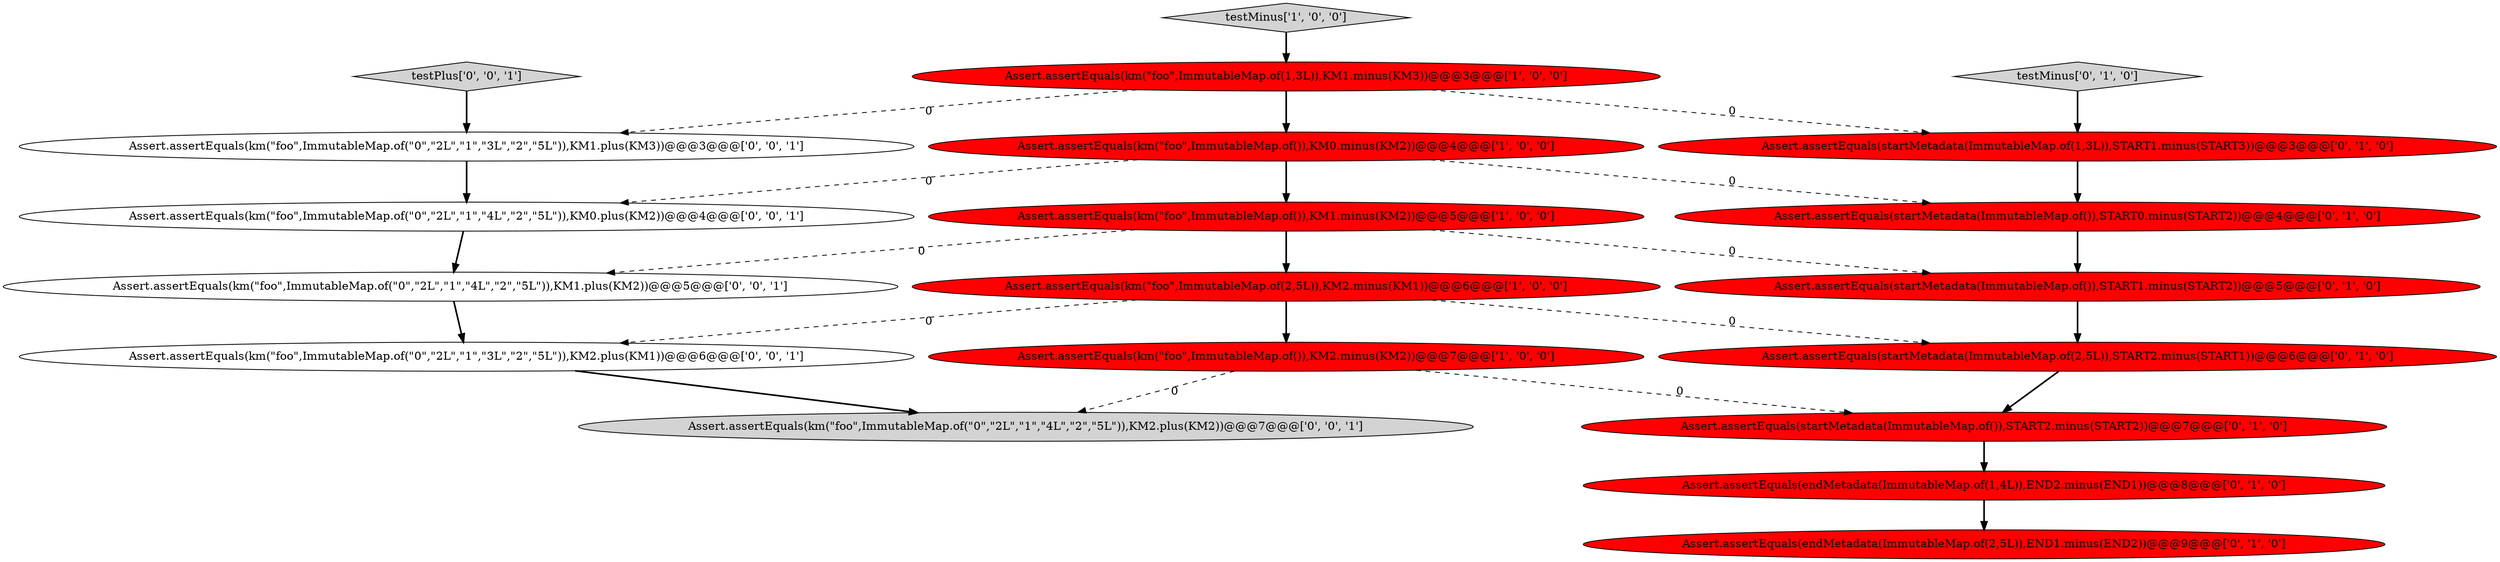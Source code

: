 digraph {
18 [style = filled, label = "Assert.assertEquals(km(\"foo\",ImmutableMap.of(\"0\",\"2L\",\"1\",\"4L\",\"2\",\"5L\")),KM0.plus(KM2))@@@4@@@['0', '0', '1']", fillcolor = white, shape = ellipse image = "AAA0AAABBB3BBB"];
17 [style = filled, label = "testPlus['0', '0', '1']", fillcolor = lightgray, shape = diamond image = "AAA0AAABBB3BBB"];
4 [style = filled, label = "testMinus['1', '0', '0']", fillcolor = lightgray, shape = diamond image = "AAA0AAABBB1BBB"];
7 [style = filled, label = "testMinus['0', '1', '0']", fillcolor = lightgray, shape = diamond image = "AAA0AAABBB2BBB"];
1 [style = filled, label = "Assert.assertEquals(km(\"foo\",ImmutableMap.of()),KM0.minus(KM2))@@@4@@@['1', '0', '0']", fillcolor = red, shape = ellipse image = "AAA1AAABBB1BBB"];
10 [style = filled, label = "Assert.assertEquals(startMetadata(ImmutableMap.of()),START2.minus(START2))@@@7@@@['0', '1', '0']", fillcolor = red, shape = ellipse image = "AAA1AAABBB2BBB"];
11 [style = filled, label = "Assert.assertEquals(endMetadata(ImmutableMap.of(2,5L)),END1.minus(END2))@@@9@@@['0', '1', '0']", fillcolor = red, shape = ellipse image = "AAA1AAABBB2BBB"];
8 [style = filled, label = "Assert.assertEquals(startMetadata(ImmutableMap.of(2,5L)),START2.minus(START1))@@@6@@@['0', '1', '0']", fillcolor = red, shape = ellipse image = "AAA1AAABBB2BBB"];
16 [style = filled, label = "Assert.assertEquals(km(\"foo\",ImmutableMap.of(\"0\",\"2L\",\"1\",\"4L\",\"2\",\"5L\")),KM2.plus(KM2))@@@7@@@['0', '0', '1']", fillcolor = lightgray, shape = ellipse image = "AAA0AAABBB3BBB"];
19 [style = filled, label = "Assert.assertEquals(km(\"foo\",ImmutableMap.of(\"0\",\"2L\",\"1\",\"4L\",\"2\",\"5L\")),KM1.plus(KM2))@@@5@@@['0', '0', '1']", fillcolor = white, shape = ellipse image = "AAA0AAABBB3BBB"];
9 [style = filled, label = "Assert.assertEquals(endMetadata(ImmutableMap.of(1,4L)),END2.minus(END1))@@@8@@@['0', '1', '0']", fillcolor = red, shape = ellipse image = "AAA1AAABBB2BBB"];
15 [style = filled, label = "Assert.assertEquals(km(\"foo\",ImmutableMap.of(\"0\",\"2L\",\"1\",\"3L\",\"2\",\"5L\")),KM1.plus(KM3))@@@3@@@['0', '0', '1']", fillcolor = white, shape = ellipse image = "AAA0AAABBB3BBB"];
6 [style = filled, label = "Assert.assertEquals(startMetadata(ImmutableMap.of()),START0.minus(START2))@@@4@@@['0', '1', '0']", fillcolor = red, shape = ellipse image = "AAA1AAABBB2BBB"];
13 [style = filled, label = "Assert.assertEquals(startMetadata(ImmutableMap.of()),START1.minus(START2))@@@5@@@['0', '1', '0']", fillcolor = red, shape = ellipse image = "AAA1AAABBB2BBB"];
5 [style = filled, label = "Assert.assertEquals(km(\"foo\",ImmutableMap.of()),KM1.minus(KM2))@@@5@@@['1', '0', '0']", fillcolor = red, shape = ellipse image = "AAA1AAABBB1BBB"];
2 [style = filled, label = "Assert.assertEquals(km(\"foo\",ImmutableMap.of()),KM2.minus(KM2))@@@7@@@['1', '0', '0']", fillcolor = red, shape = ellipse image = "AAA1AAABBB1BBB"];
0 [style = filled, label = "Assert.assertEquals(km(\"foo\",ImmutableMap.of(2,5L)),KM2.minus(KM1))@@@6@@@['1', '0', '0']", fillcolor = red, shape = ellipse image = "AAA1AAABBB1BBB"];
12 [style = filled, label = "Assert.assertEquals(startMetadata(ImmutableMap.of(1,3L)),START1.minus(START3))@@@3@@@['0', '1', '0']", fillcolor = red, shape = ellipse image = "AAA1AAABBB2BBB"];
3 [style = filled, label = "Assert.assertEquals(km(\"foo\",ImmutableMap.of(1,3L)),KM1.minus(KM3))@@@3@@@['1', '0', '0']", fillcolor = red, shape = ellipse image = "AAA1AAABBB1BBB"];
14 [style = filled, label = "Assert.assertEquals(km(\"foo\",ImmutableMap.of(\"0\",\"2L\",\"1\",\"3L\",\"2\",\"5L\")),KM2.plus(KM1))@@@6@@@['0', '0', '1']", fillcolor = white, shape = ellipse image = "AAA0AAABBB3BBB"];
1->5 [style = bold, label=""];
14->16 [style = bold, label=""];
5->13 [style = dashed, label="0"];
4->3 [style = bold, label=""];
8->10 [style = bold, label=""];
9->11 [style = bold, label=""];
3->1 [style = bold, label=""];
7->12 [style = bold, label=""];
0->2 [style = bold, label=""];
18->19 [style = bold, label=""];
1->18 [style = dashed, label="0"];
12->6 [style = bold, label=""];
15->18 [style = bold, label=""];
2->10 [style = dashed, label="0"];
0->14 [style = dashed, label="0"];
19->14 [style = bold, label=""];
3->12 [style = dashed, label="0"];
5->0 [style = bold, label=""];
1->6 [style = dashed, label="0"];
2->16 [style = dashed, label="0"];
6->13 [style = bold, label=""];
17->15 [style = bold, label=""];
3->15 [style = dashed, label="0"];
0->8 [style = dashed, label="0"];
10->9 [style = bold, label=""];
13->8 [style = bold, label=""];
5->19 [style = dashed, label="0"];
}
